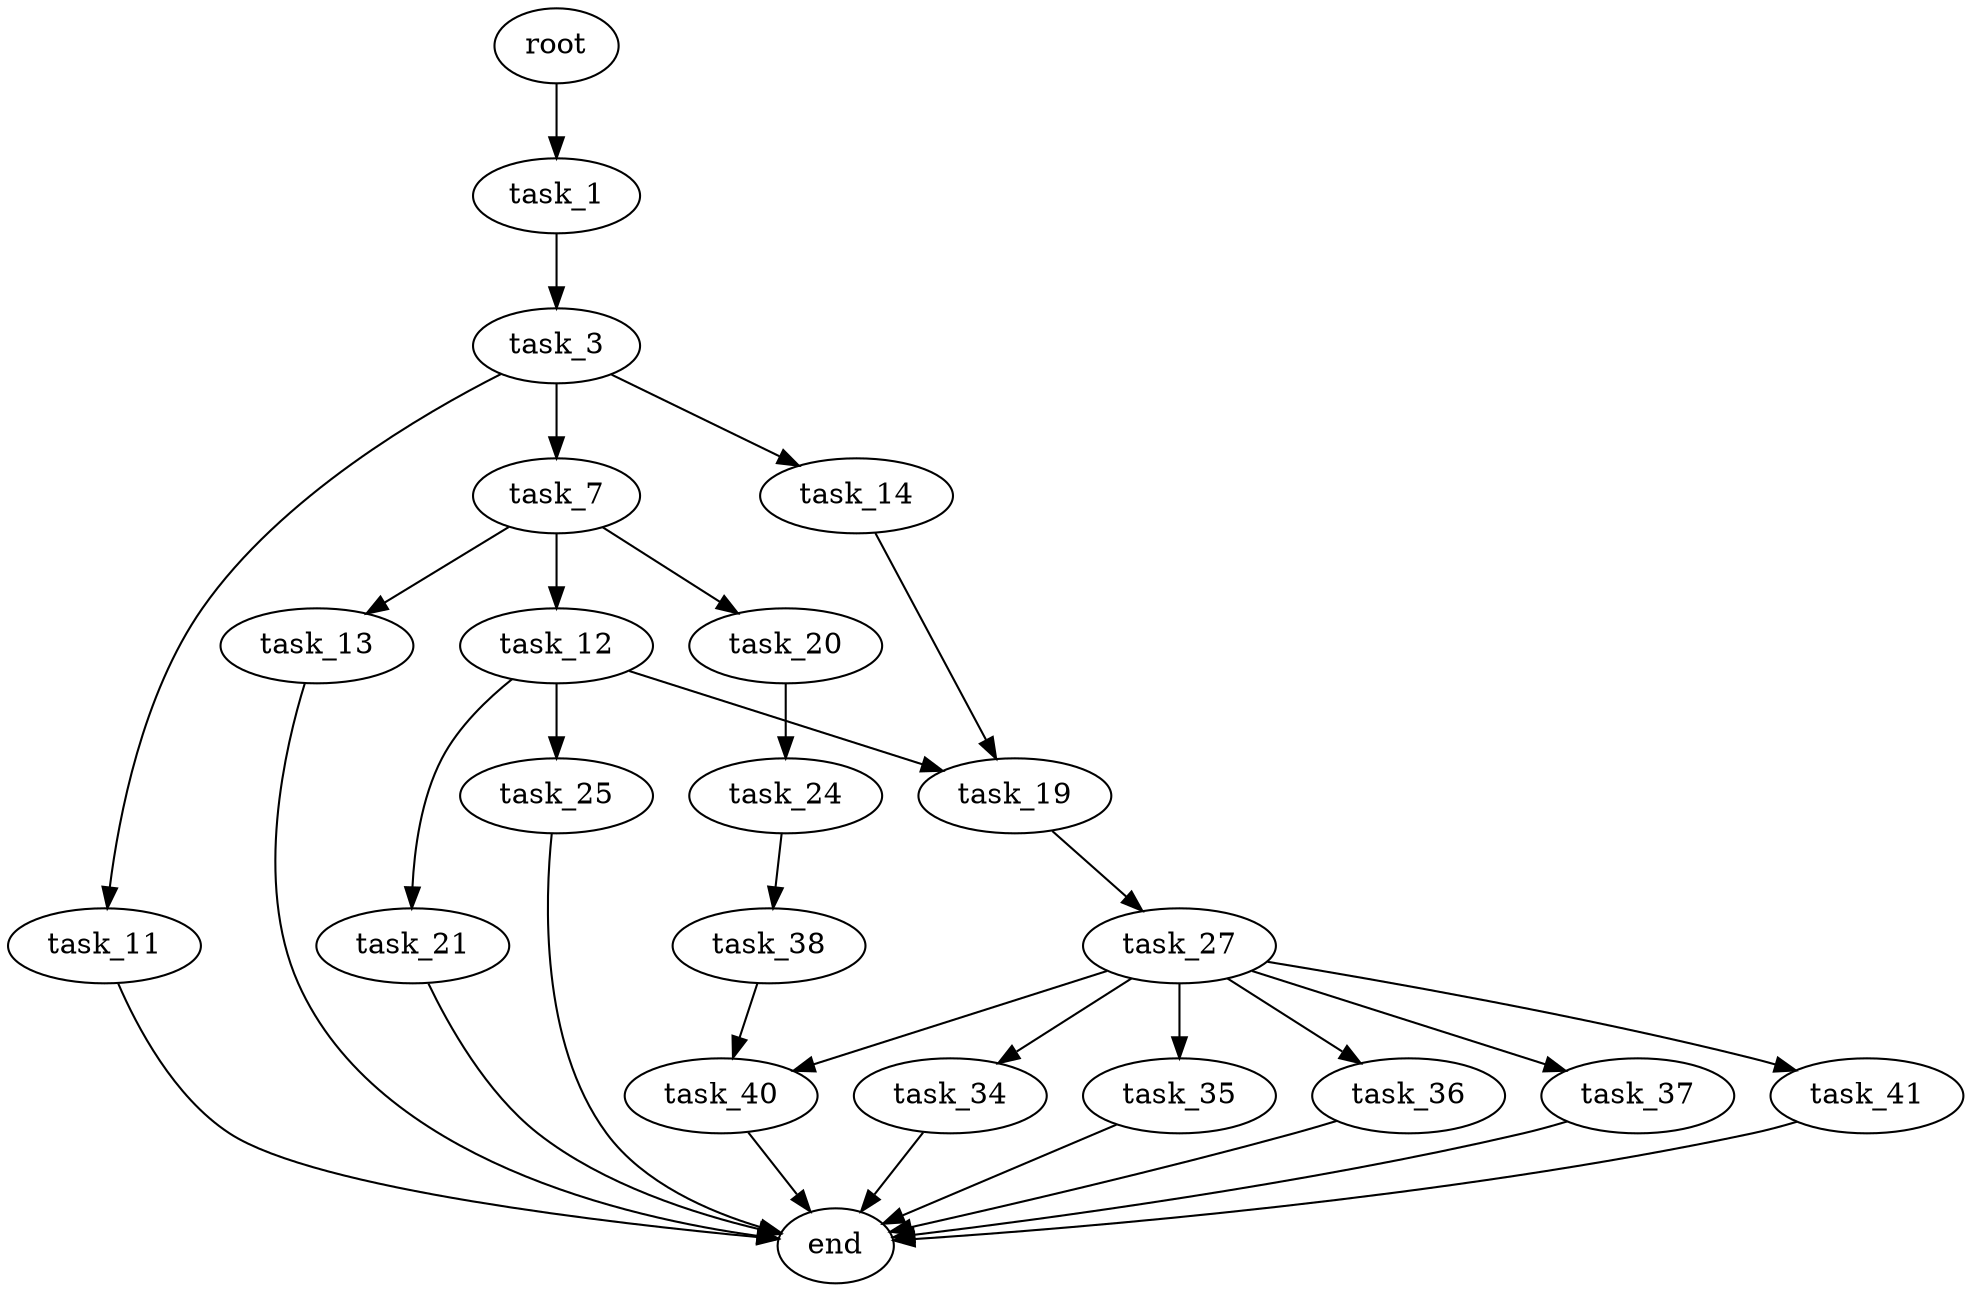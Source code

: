digraph G {
  root [size="0.000000"];
  task_1 [size="549755813888.000000"];
  task_3 [size="21279759255.000000"];
  task_7 [size="39131377650.000000"];
  task_11 [size="549755813888.000000"];
  task_14 [size="549755813888.000000"];
  task_12 [size="1073741824000.000000"];
  task_13 [size="25108000906.000000"];
  task_20 [size="68719476736.000000"];
  end [size="0.000000"];
  task_19 [size="68719476736.000000"];
  task_21 [size="93287029497.000000"];
  task_25 [size="8589934592.000000"];
  task_27 [size="1397347956692.000000"];
  task_24 [size="68719476736.000000"];
  task_38 [size="288234360754.000000"];
  task_34 [size="557725466584.000000"];
  task_35 [size="4451418066.000000"];
  task_36 [size="329028008705.000000"];
  task_37 [size="1134302006131.000000"];
  task_40 [size="1073741824000.000000"];
  task_41 [size="26392299508.000000"];

  root -> task_1 [size="1.000000"];
  task_1 -> task_3 [size="536870912.000000"];
  task_3 -> task_7 [size="411041792.000000"];
  task_3 -> task_11 [size="411041792.000000"];
  task_3 -> task_14 [size="411041792.000000"];
  task_7 -> task_12 [size="838860800.000000"];
  task_7 -> task_13 [size="838860800.000000"];
  task_7 -> task_20 [size="838860800.000000"];
  task_11 -> end [size="1.000000"];
  task_14 -> task_19 [size="536870912.000000"];
  task_12 -> task_19 [size="838860800.000000"];
  task_12 -> task_21 [size="838860800.000000"];
  task_12 -> task_25 [size="838860800.000000"];
  task_13 -> end [size="1.000000"];
  task_20 -> task_24 [size="134217728.000000"];
  task_19 -> task_27 [size="134217728.000000"];
  task_21 -> end [size="1.000000"];
  task_25 -> end [size="1.000000"];
  task_27 -> task_34 [size="838860800.000000"];
  task_27 -> task_35 [size="838860800.000000"];
  task_27 -> task_36 [size="838860800.000000"];
  task_27 -> task_37 [size="838860800.000000"];
  task_27 -> task_40 [size="838860800.000000"];
  task_27 -> task_41 [size="838860800.000000"];
  task_24 -> task_38 [size="134217728.000000"];
  task_38 -> task_40 [size="411041792.000000"];
  task_34 -> end [size="1.000000"];
  task_35 -> end [size="1.000000"];
  task_36 -> end [size="1.000000"];
  task_37 -> end [size="1.000000"];
  task_40 -> end [size="1.000000"];
  task_41 -> end [size="1.000000"];
}
